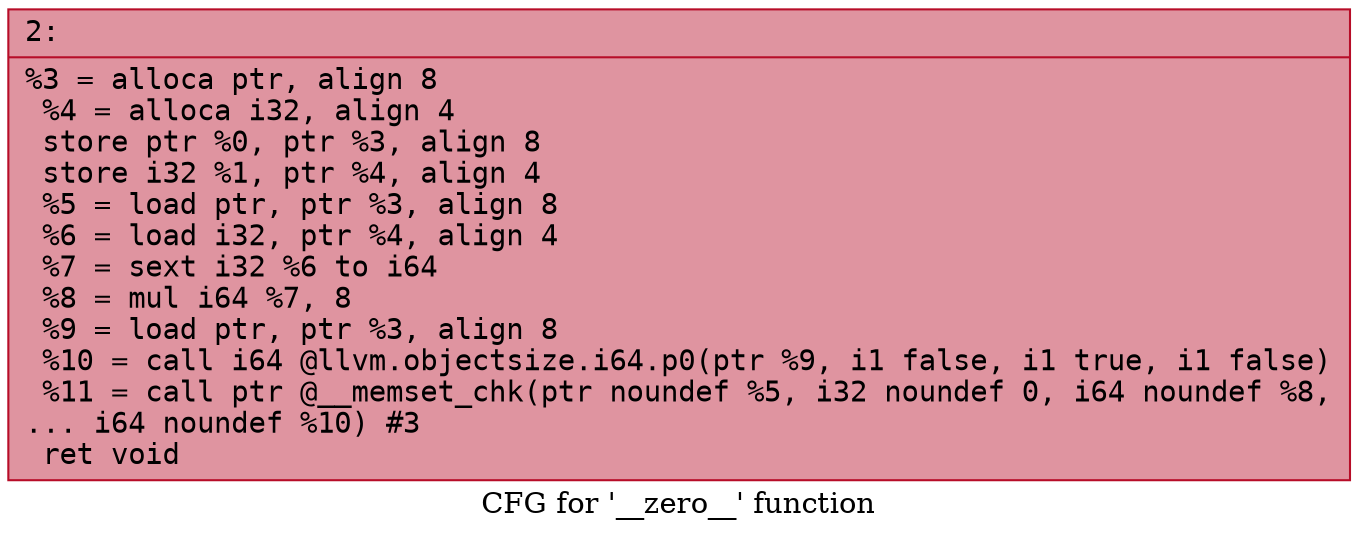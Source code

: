 digraph "CFG for '__zero__' function" {
	label="CFG for '__zero__' function";

	Node0x60000046aa80 [shape=record,color="#b70d28ff", style=filled, fillcolor="#b70d2870" fontname="Courier",label="{2:\l|  %3 = alloca ptr, align 8\l  %4 = alloca i32, align 4\l  store ptr %0, ptr %3, align 8\l  store i32 %1, ptr %4, align 4\l  %5 = load ptr, ptr %3, align 8\l  %6 = load i32, ptr %4, align 4\l  %7 = sext i32 %6 to i64\l  %8 = mul i64 %7, 8\l  %9 = load ptr, ptr %3, align 8\l  %10 = call i64 @llvm.objectsize.i64.p0(ptr %9, i1 false, i1 true, i1 false)\l  %11 = call ptr @__memset_chk(ptr noundef %5, i32 noundef 0, i64 noundef %8,\l... i64 noundef %10) #3\l  ret void\l}"];
}
